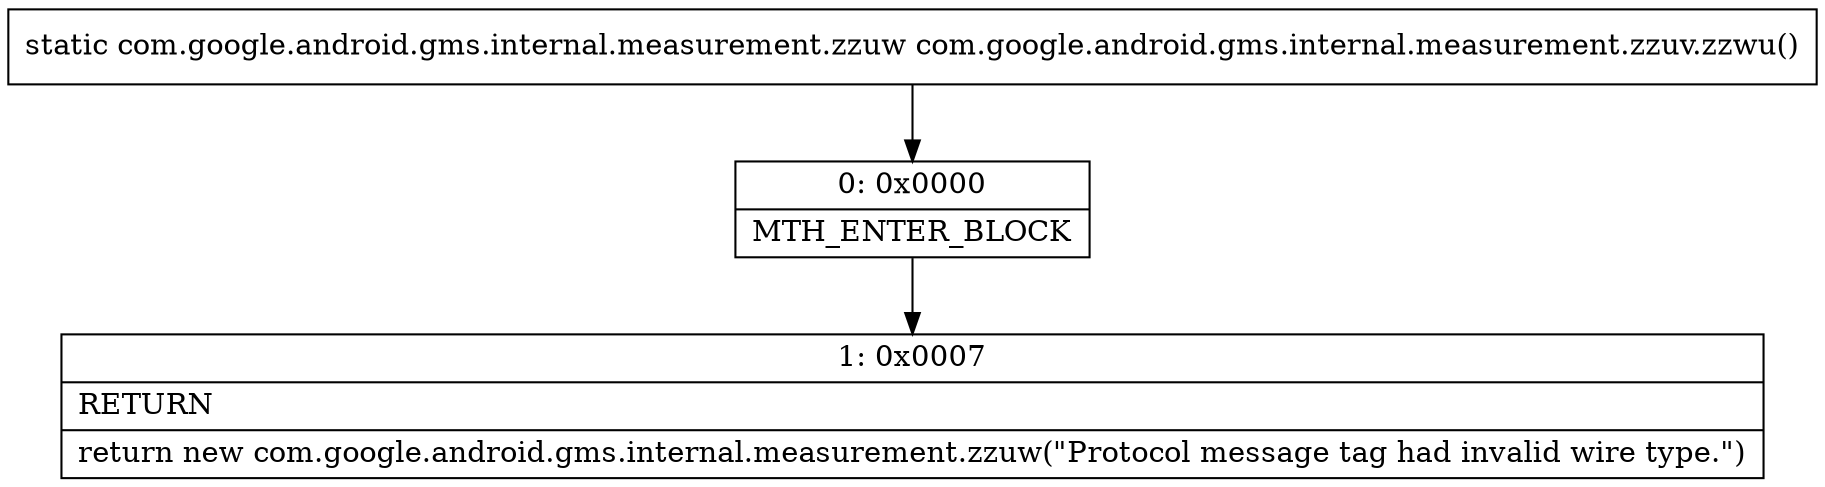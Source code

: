 digraph "CFG forcom.google.android.gms.internal.measurement.zzuv.zzwu()Lcom\/google\/android\/gms\/internal\/measurement\/zzuw;" {
Node_0 [shape=record,label="{0\:\ 0x0000|MTH_ENTER_BLOCK\l}"];
Node_1 [shape=record,label="{1\:\ 0x0007|RETURN\l|return new com.google.android.gms.internal.measurement.zzuw(\"Protocol message tag had invalid wire type.\")\l}"];
MethodNode[shape=record,label="{static com.google.android.gms.internal.measurement.zzuw com.google.android.gms.internal.measurement.zzuv.zzwu() }"];
MethodNode -> Node_0;
Node_0 -> Node_1;
}

